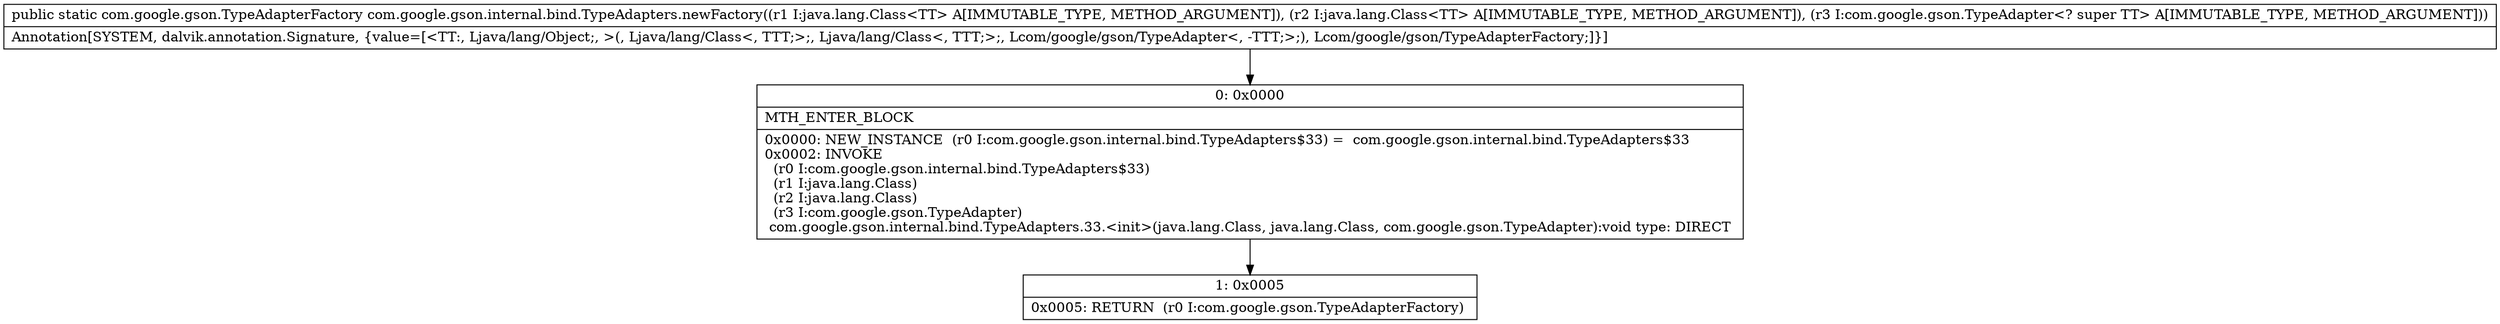 digraph "CFG forcom.google.gson.internal.bind.TypeAdapters.newFactory(Ljava\/lang\/Class;Ljava\/lang\/Class;Lcom\/google\/gson\/TypeAdapter;)Lcom\/google\/gson\/TypeAdapterFactory;" {
Node_0 [shape=record,label="{0\:\ 0x0000|MTH_ENTER_BLOCK\l|0x0000: NEW_INSTANCE  (r0 I:com.google.gson.internal.bind.TypeAdapters$33) =  com.google.gson.internal.bind.TypeAdapters$33 \l0x0002: INVOKE  \l  (r0 I:com.google.gson.internal.bind.TypeAdapters$33)\l  (r1 I:java.lang.Class)\l  (r2 I:java.lang.Class)\l  (r3 I:com.google.gson.TypeAdapter)\l com.google.gson.internal.bind.TypeAdapters.33.\<init\>(java.lang.Class, java.lang.Class, com.google.gson.TypeAdapter):void type: DIRECT \l}"];
Node_1 [shape=record,label="{1\:\ 0x0005|0x0005: RETURN  (r0 I:com.google.gson.TypeAdapterFactory) \l}"];
MethodNode[shape=record,label="{public static com.google.gson.TypeAdapterFactory com.google.gson.internal.bind.TypeAdapters.newFactory((r1 I:java.lang.Class\<TT\> A[IMMUTABLE_TYPE, METHOD_ARGUMENT]), (r2 I:java.lang.Class\<TT\> A[IMMUTABLE_TYPE, METHOD_ARGUMENT]), (r3 I:com.google.gson.TypeAdapter\<? super TT\> A[IMMUTABLE_TYPE, METHOD_ARGUMENT]))  | Annotation[SYSTEM, dalvik.annotation.Signature, \{value=[\<TT:, Ljava\/lang\/Object;, \>(, Ljava\/lang\/Class\<, TTT;\>;, Ljava\/lang\/Class\<, TTT;\>;, Lcom\/google\/gson\/TypeAdapter\<, \-TTT;\>;), Lcom\/google\/gson\/TypeAdapterFactory;]\}]\l}"];
MethodNode -> Node_0;
Node_0 -> Node_1;
}

